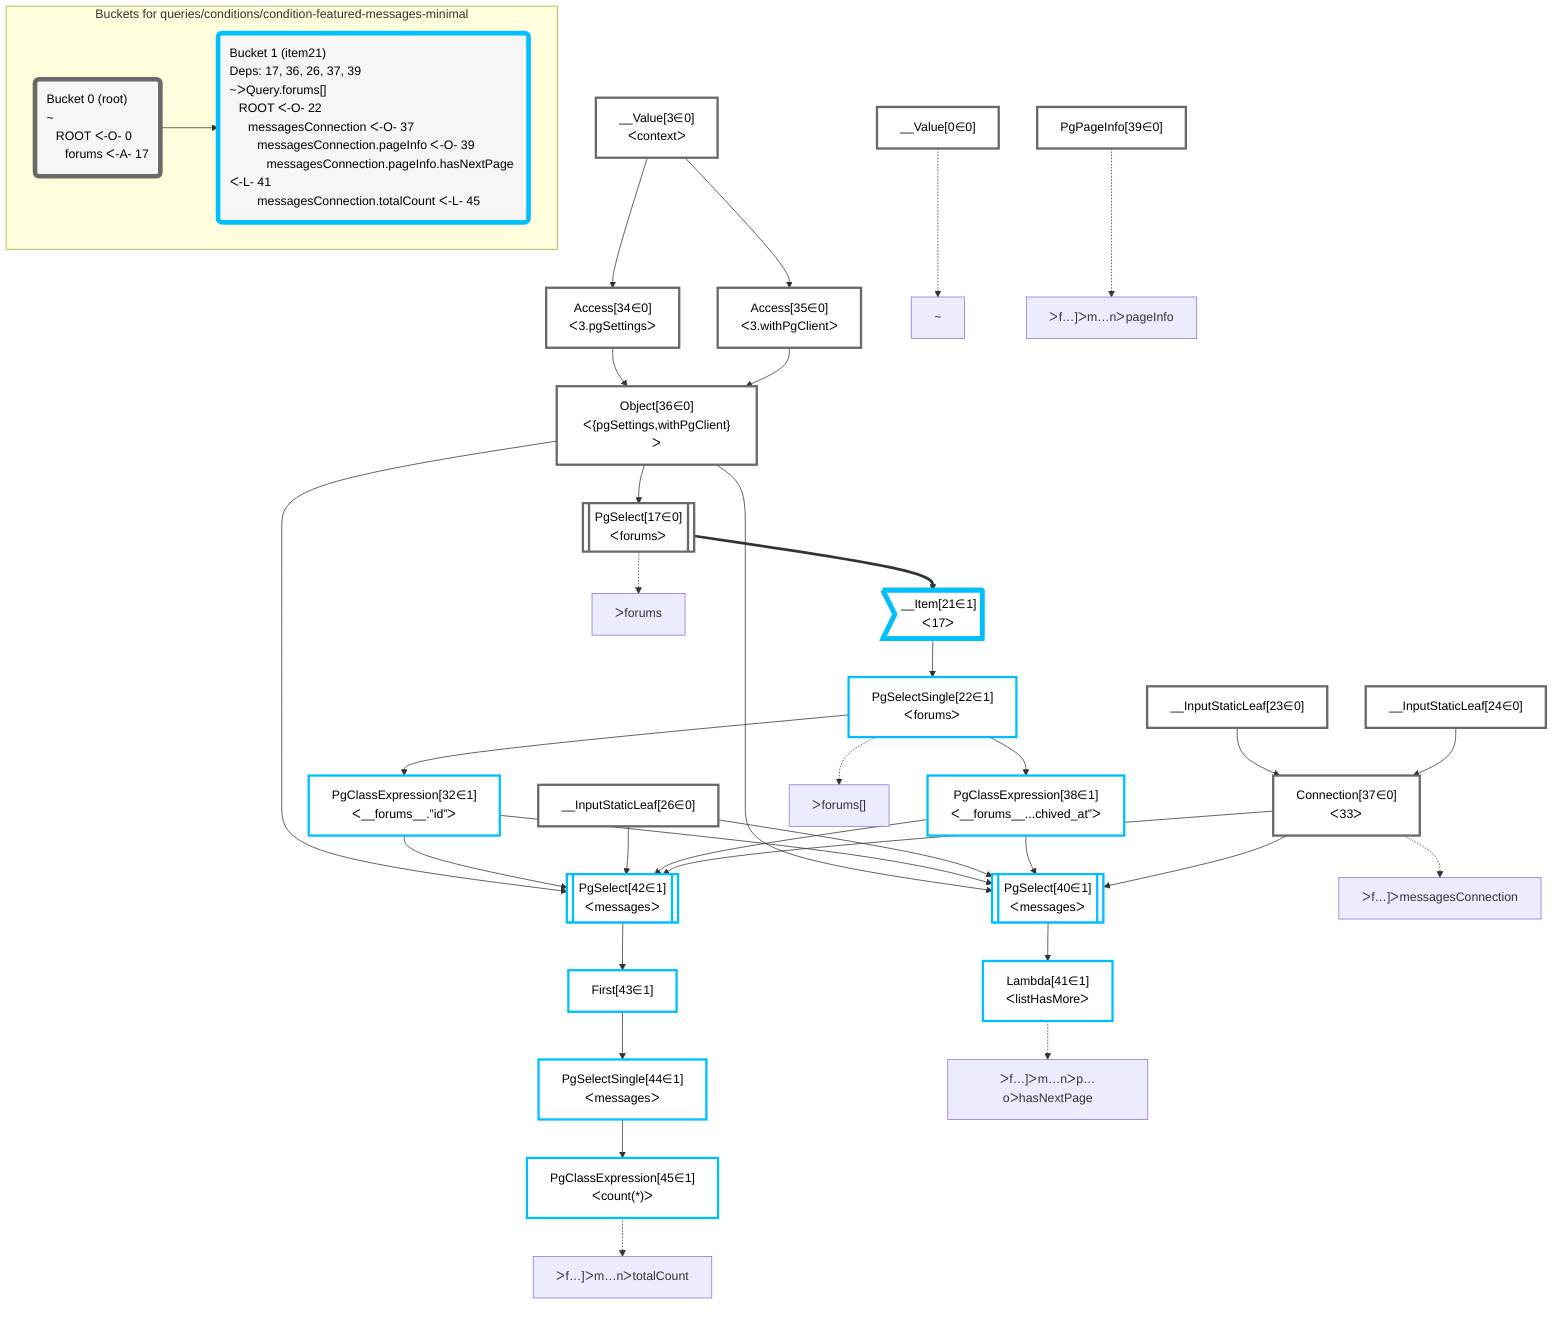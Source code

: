 graph TD
    classDef path fill:#eee,stroke:#000,color:#000
    classDef plan fill:#fff,stroke-width:3px,color:#000
    classDef itemplan fill:#fff,stroke-width:6px,color:#000
    classDef sideeffectplan fill:#f00,stroke-width:6px,color:#000
    classDef bucket fill:#f6f6f6,color:#000,stroke-width:6px,text-align:left


    %% define plans
    __Value0["__Value[0∈0]"]:::plan
    __Value3["__Value[3∈0]<br />ᐸcontextᐳ"]:::plan
    Access34["Access[34∈0]<br />ᐸ3.pgSettingsᐳ"]:::plan
    Access35["Access[35∈0]<br />ᐸ3.withPgClientᐳ"]:::plan
    Object36["Object[36∈0]<br />ᐸ{pgSettings,withPgClient}ᐳ"]:::plan
    PgSelect17[["PgSelect[17∈0]<br />ᐸforumsᐳ"]]:::plan
    __Item21>"__Item[21∈1]<br />ᐸ17ᐳ"]:::itemplan
    PgSelectSingle22["PgSelectSingle[22∈1]<br />ᐸforumsᐳ"]:::plan
    __InputStaticLeaf23["__InputStaticLeaf[23∈0]"]:::plan
    __InputStaticLeaf24["__InputStaticLeaf[24∈0]"]:::plan
    __InputStaticLeaf26["__InputStaticLeaf[26∈0]"]:::plan
    PgClassExpression32["PgClassExpression[32∈1]<br />ᐸ__forums__.”id”ᐳ"]:::plan
    Connection37["Connection[37∈0]<br />ᐸ33ᐳ"]:::plan
    PgClassExpression38["PgClassExpression[38∈1]<br />ᐸ__forums__...chived_at”ᐳ"]:::plan
    PgPageInfo39["PgPageInfo[39∈0]"]:::plan
    PgSelect40[["PgSelect[40∈1]<br />ᐸmessagesᐳ"]]:::plan
    Lambda41["Lambda[41∈1]<br />ᐸlistHasMoreᐳ"]:::plan
    PgSelect42[["PgSelect[42∈1]<br />ᐸmessagesᐳ"]]:::plan
    First43["First[43∈1]"]:::plan
    PgSelectSingle44["PgSelectSingle[44∈1]<br />ᐸmessagesᐳ"]:::plan
    PgClassExpression45["PgClassExpression[45∈1]<br />ᐸcount(*)ᐳ"]:::plan

    %% plan dependencies
    __Value3 --> Access34
    __Value3 --> Access35
    Access34 & Access35 --> Object36
    Object36 --> PgSelect17
    PgSelect17 ==> __Item21
    __Item21 --> PgSelectSingle22
    PgSelectSingle22 --> PgClassExpression32
    __InputStaticLeaf23 & __InputStaticLeaf24 --> Connection37
    PgSelectSingle22 --> PgClassExpression38
    Object36 & PgClassExpression32 & __InputStaticLeaf26 & PgClassExpression38 & Connection37 --> PgSelect40
    PgSelect40 --> Lambda41
    Object36 & PgClassExpression32 & __InputStaticLeaf26 & PgClassExpression38 & Connection37 --> PgSelect42
    PgSelect42 --> First43
    First43 --> PgSelectSingle44
    PgSelectSingle44 --> PgClassExpression45

    %% plan-to-path relationships
    P0["~"]
    __Value0 -.-> P0
    P17["ᐳforums"]
    PgSelect17 -.-> P17
    P22["ᐳforums[]"]
    PgSelectSingle22 -.-> P22
    P37["ᐳf…]ᐳmessagesConnection"]
    Connection37 -.-> P37
    P39["ᐳf…]ᐳm…nᐳpageInfo"]
    PgPageInfo39 -.-> P39
    P41["ᐳf…]ᐳm…nᐳp…oᐳhasNextPage"]
    Lambda41 -.-> P41
    P45["ᐳf…]ᐳm…nᐳtotalCount"]
    PgClassExpression45 -.-> P45

    subgraph "Buckets for queries/conditions/condition-featured-messages-minimal"
    Bucket0("Bucket 0 (root)<br />~<br />⠀ROOT ᐸ-O- 0<br />⠀⠀forums ᐸ-A- 17"):::bucket
    classDef bucket0 stroke:#696969
    class Bucket0,__Value0,__Value3,PgSelect17,__InputStaticLeaf23,__InputStaticLeaf24,__InputStaticLeaf26,Access34,Access35,Object36,Connection37,PgPageInfo39 bucket0
    Bucket1("Bucket 1 (item21)<br />Deps: 17, 36, 26, 37, 39<br />~ᐳQuery.forums[]<br />⠀ROOT ᐸ-O- 22<br />⠀⠀messagesConnection ᐸ-O- 37<br />⠀⠀⠀messagesConnection.pageInfo ᐸ-O- 39<br />⠀⠀⠀⠀messagesConnection.pageInfo.hasNextPage ᐸ-L- 41<br />⠀⠀⠀messagesConnection.totalCount ᐸ-L- 45"):::bucket
    classDef bucket1 stroke:#00bfff
    class Bucket1,__Item21,PgSelectSingle22,PgClassExpression32,PgClassExpression38,PgSelect40,Lambda41,PgSelect42,First43,PgSelectSingle44,PgClassExpression45 bucket1
    Bucket0 --> Bucket1
    end